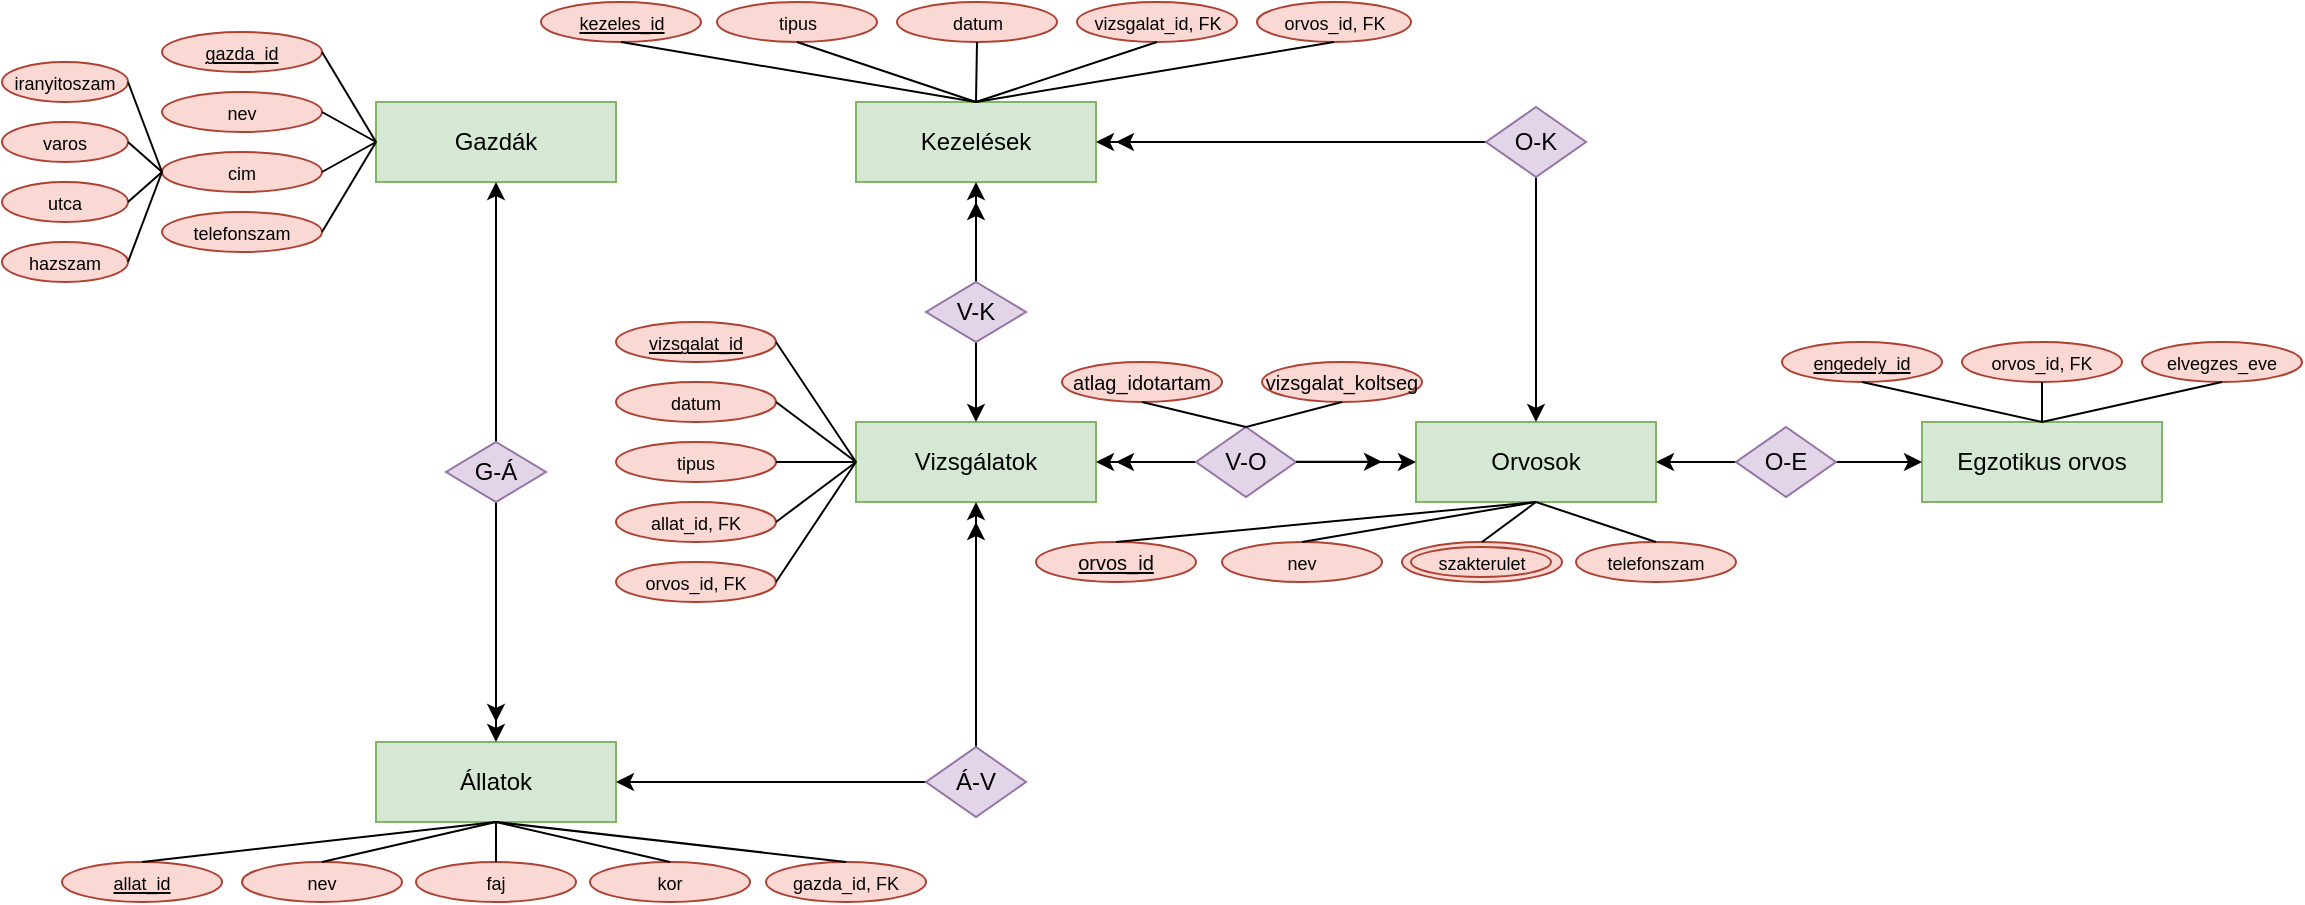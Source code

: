 <mxfile version="24.7.17">
  <diagram name="1 oldal" id="JoKBwbU9BQB35lz1AdGC">
    <mxGraphModel dx="2293" dy="478" grid="1" gridSize="10" guides="1" tooltips="1" connect="1" arrows="1" fold="1" page="1" pageScale="1" pageWidth="827" pageHeight="1169" math="0" shadow="0">
      <root>
        <mxCell id="0" />
        <mxCell id="1" parent="0" />
        <mxCell id="2r5Lhx14XzTDiAr04c_J-1" value="Állatok" style="rounded=0;whiteSpace=wrap;html=1;fillColor=#d5e8d4;strokeColor=#82b366;fontColor=#000000;" vertex="1" parent="1">
          <mxGeometry x="147" y="640" width="120" height="40" as="geometry" />
        </mxCell>
        <mxCell id="2r5Lhx14XzTDiAr04c_J-2" value="Gazdák" style="rounded=0;whiteSpace=wrap;html=1;fillColor=#d5e8d4;strokeColor=#82b366;fontColor=#000000;" vertex="1" parent="1">
          <mxGeometry x="147" y="320" width="120" height="40" as="geometry" />
        </mxCell>
        <mxCell id="2r5Lhx14XzTDiAr04c_J-3" value="Orvosok" style="rounded=0;whiteSpace=wrap;html=1;fillColor=#d5e8d4;strokeColor=#82b366;fontColor=#000000;" vertex="1" parent="1">
          <mxGeometry x="667" y="480" width="120" height="40" as="geometry" />
        </mxCell>
        <mxCell id="2r5Lhx14XzTDiAr04c_J-5" value="Kezelések" style="rounded=0;whiteSpace=wrap;html=1;fillColor=#d5e8d4;strokeColor=#82b366;fontColor=#000000;" vertex="1" parent="1">
          <mxGeometry x="387" y="320" width="120" height="40" as="geometry" />
        </mxCell>
        <mxCell id="2r5Lhx14XzTDiAr04c_J-35" style="edgeStyle=orthogonalEdgeStyle;rounded=0;orthogonalLoop=1;jettySize=auto;html=1;exitX=0.5;exitY=1;exitDx=0;exitDy=0;fontColor=#000000;" edge="1" parent="1" source="2r5Lhx14XzTDiAr04c_J-12" target="2r5Lhx14XzTDiAr04c_J-1">
          <mxGeometry relative="1" as="geometry" />
        </mxCell>
        <mxCell id="2r5Lhx14XzTDiAr04c_J-36" style="edgeStyle=orthogonalEdgeStyle;rounded=0;orthogonalLoop=1;jettySize=auto;html=1;exitX=0.5;exitY=0;exitDx=0;exitDy=0;entryX=0.5;entryY=1;entryDx=0;entryDy=0;fontColor=#000000;" edge="1" parent="1" source="2r5Lhx14XzTDiAr04c_J-12" target="2r5Lhx14XzTDiAr04c_J-2">
          <mxGeometry relative="1" as="geometry" />
        </mxCell>
        <mxCell id="2r5Lhx14XzTDiAr04c_J-43" style="edgeStyle=orthogonalEdgeStyle;rounded=0;orthogonalLoop=1;jettySize=auto;html=1;exitX=0.5;exitY=1;exitDx=0;exitDy=0;fontColor=#000000;" edge="1" parent="1" source="2r5Lhx14XzTDiAr04c_J-12">
          <mxGeometry relative="1" as="geometry">
            <mxPoint x="207" y="630" as="targetPoint" />
          </mxGeometry>
        </mxCell>
        <mxCell id="2r5Lhx14XzTDiAr04c_J-12" value="G-Á" style="rhombus;whiteSpace=wrap;html=1;fillColor=#e1d5e7;strokeColor=#9673a6;fontColor=#000000;" vertex="1" parent="1">
          <mxGeometry x="182" y="490" width="50" height="30" as="geometry" />
        </mxCell>
        <mxCell id="2r5Lhx14XzTDiAr04c_J-17" value="Vizsgálatok" style="rounded=0;whiteSpace=wrap;html=1;fillColor=#d5e8d4;strokeColor=#82b366;fontColor=#000000;" vertex="1" parent="1">
          <mxGeometry x="387" y="480" width="120" height="40" as="geometry" />
        </mxCell>
        <mxCell id="2r5Lhx14XzTDiAr04c_J-39" style="edgeStyle=orthogonalEdgeStyle;rounded=0;orthogonalLoop=1;jettySize=auto;html=1;exitX=0;exitY=0.5;exitDx=0;exitDy=0;entryX=1;entryY=0.5;entryDx=0;entryDy=0;fontColor=#000000;" edge="1" parent="1" source="2r5Lhx14XzTDiAr04c_J-18" target="2r5Lhx14XzTDiAr04c_J-1">
          <mxGeometry relative="1" as="geometry" />
        </mxCell>
        <mxCell id="2r5Lhx14XzTDiAr04c_J-40" style="edgeStyle=orthogonalEdgeStyle;rounded=0;orthogonalLoop=1;jettySize=auto;html=1;exitX=0.5;exitY=0;exitDx=0;exitDy=0;entryX=0.5;entryY=1;entryDx=0;entryDy=0;fontColor=#000000;" edge="1" parent="1" source="2r5Lhx14XzTDiAr04c_J-18" target="2r5Lhx14XzTDiAr04c_J-17">
          <mxGeometry relative="1" as="geometry" />
        </mxCell>
        <mxCell id="2r5Lhx14XzTDiAr04c_J-44" style="edgeStyle=orthogonalEdgeStyle;rounded=0;orthogonalLoop=1;jettySize=auto;html=1;exitX=0.5;exitY=0;exitDx=0;exitDy=0;fontColor=#000000;" edge="1" parent="1" source="2r5Lhx14XzTDiAr04c_J-18">
          <mxGeometry relative="1" as="geometry">
            <mxPoint x="447" y="530" as="targetPoint" />
          </mxGeometry>
        </mxCell>
        <mxCell id="2r5Lhx14XzTDiAr04c_J-18" value="Á-V" style="rhombus;whiteSpace=wrap;html=1;fillColor=#e1d5e7;strokeColor=#9673a6;fontColor=#000000;" vertex="1" parent="1">
          <mxGeometry x="422" y="642.5" width="50" height="35" as="geometry" />
        </mxCell>
        <mxCell id="2r5Lhx14XzTDiAr04c_J-37" style="edgeStyle=orthogonalEdgeStyle;rounded=0;orthogonalLoop=1;jettySize=auto;html=1;exitX=0.5;exitY=0;exitDx=0;exitDy=0;entryX=0.5;entryY=1;entryDx=0;entryDy=0;fontColor=#000000;" edge="1" parent="1" source="2r5Lhx14XzTDiAr04c_J-23" target="2r5Lhx14XzTDiAr04c_J-5">
          <mxGeometry relative="1" as="geometry" />
        </mxCell>
        <mxCell id="2r5Lhx14XzTDiAr04c_J-38" style="edgeStyle=orthogonalEdgeStyle;rounded=0;orthogonalLoop=1;jettySize=auto;html=1;exitX=0.5;exitY=1;exitDx=0;exitDy=0;entryX=0.5;entryY=0;entryDx=0;entryDy=0;fontColor=#000000;" edge="1" parent="1" source="2r5Lhx14XzTDiAr04c_J-23" target="2r5Lhx14XzTDiAr04c_J-17">
          <mxGeometry relative="1" as="geometry" />
        </mxCell>
        <mxCell id="2r5Lhx14XzTDiAr04c_J-45" style="edgeStyle=orthogonalEdgeStyle;rounded=0;orthogonalLoop=1;jettySize=auto;html=1;exitX=0.5;exitY=0;exitDx=0;exitDy=0;fontColor=#000000;" edge="1" parent="1" source="2r5Lhx14XzTDiAr04c_J-23">
          <mxGeometry relative="1" as="geometry">
            <mxPoint x="447" y="370" as="targetPoint" />
          </mxGeometry>
        </mxCell>
        <mxCell id="2r5Lhx14XzTDiAr04c_J-23" value="V-K" style="rhombus;whiteSpace=wrap;html=1;fillColor=#e1d5e7;strokeColor=#9673a6;fontColor=#000000;" vertex="1" parent="1">
          <mxGeometry x="422" y="410" width="50" height="30" as="geometry" />
        </mxCell>
        <mxCell id="2r5Lhx14XzTDiAr04c_J-41" style="edgeStyle=orthogonalEdgeStyle;rounded=0;orthogonalLoop=1;jettySize=auto;html=1;exitX=0;exitY=0.5;exitDx=0;exitDy=0;entryX=1;entryY=0.5;entryDx=0;entryDy=0;fontColor=#000000;" edge="1" parent="1" source="2r5Lhx14XzTDiAr04c_J-27" target="2r5Lhx14XzTDiAr04c_J-5">
          <mxGeometry relative="1" as="geometry" />
        </mxCell>
        <mxCell id="2r5Lhx14XzTDiAr04c_J-42" style="edgeStyle=orthogonalEdgeStyle;rounded=0;orthogonalLoop=1;jettySize=auto;html=1;exitX=0.5;exitY=1;exitDx=0;exitDy=0;entryX=0.5;entryY=0;entryDx=0;entryDy=0;fontColor=#000000;" edge="1" parent="1" source="2r5Lhx14XzTDiAr04c_J-27" target="2r5Lhx14XzTDiAr04c_J-3">
          <mxGeometry relative="1" as="geometry" />
        </mxCell>
        <mxCell id="2r5Lhx14XzTDiAr04c_J-51" style="edgeStyle=orthogonalEdgeStyle;rounded=0;orthogonalLoop=1;jettySize=auto;html=1;exitX=0;exitY=0.5;exitDx=0;exitDy=0;fontColor=#000000;" edge="1" parent="1" source="2r5Lhx14XzTDiAr04c_J-27">
          <mxGeometry relative="1" as="geometry">
            <mxPoint x="517" y="340" as="targetPoint" />
          </mxGeometry>
        </mxCell>
        <mxCell id="2r5Lhx14XzTDiAr04c_J-27" value="O-K" style="rhombus;whiteSpace=wrap;html=1;fillColor=#e1d5e7;strokeColor=#9673a6;fontColor=#000000;" vertex="1" parent="1">
          <mxGeometry x="702" y="322.5" width="50" height="35" as="geometry" />
        </mxCell>
        <mxCell id="2r5Lhx14XzTDiAr04c_J-48" style="edgeStyle=orthogonalEdgeStyle;rounded=0;orthogonalLoop=1;jettySize=auto;html=1;exitX=1;exitY=0.5;exitDx=0;exitDy=0;entryX=0;entryY=0.5;entryDx=0;entryDy=0;fontColor=#000000;" edge="1" parent="1" source="2r5Lhx14XzTDiAr04c_J-47" target="2r5Lhx14XzTDiAr04c_J-3">
          <mxGeometry relative="1" as="geometry" />
        </mxCell>
        <mxCell id="2r5Lhx14XzTDiAr04c_J-49" style="edgeStyle=orthogonalEdgeStyle;rounded=0;orthogonalLoop=1;jettySize=auto;html=1;exitX=0;exitY=0.5;exitDx=0;exitDy=0;entryX=1;entryY=0.5;entryDx=0;entryDy=0;fontColor=#000000;" edge="1" parent="1" source="2r5Lhx14XzTDiAr04c_J-47" target="2r5Lhx14XzTDiAr04c_J-17">
          <mxGeometry relative="1" as="geometry" />
        </mxCell>
        <mxCell id="2r5Lhx14XzTDiAr04c_J-50" style="edgeStyle=orthogonalEdgeStyle;rounded=0;orthogonalLoop=1;jettySize=auto;html=1;exitX=0;exitY=0.5;exitDx=0;exitDy=0;fontColor=#000000;" edge="1" parent="1" source="2r5Lhx14XzTDiAr04c_J-47">
          <mxGeometry relative="1" as="geometry">
            <mxPoint x="517" y="500" as="targetPoint" />
          </mxGeometry>
        </mxCell>
        <mxCell id="2r5Lhx14XzTDiAr04c_J-47" value="V-O" style="rhombus;whiteSpace=wrap;html=1;fillColor=#e1d5e7;strokeColor=#9673a6;fontColor=#000000;" vertex="1" parent="1">
          <mxGeometry x="557" y="482.5" width="50" height="35" as="geometry" />
        </mxCell>
        <mxCell id="2r5Lhx14XzTDiAr04c_J-56" value="&lt;font style=&quot;font-size: 9px;&quot;&gt;&lt;u&gt;vizsgalat_id&lt;/u&gt;&lt;/font&gt;" style="ellipse;whiteSpace=wrap;html=1;fillColor=#fad9d5;strokeColor=#ae4132;fontColor=#000000;" vertex="1" parent="1">
          <mxGeometry x="267" y="430" width="80" height="20" as="geometry" />
        </mxCell>
        <mxCell id="2r5Lhx14XzTDiAr04c_J-57" value="&lt;font style=&quot;font-size: 9px;&quot;&gt;datum&lt;/font&gt;" style="ellipse;whiteSpace=wrap;html=1;fillColor=#fad9d5;strokeColor=#ae4132;fontColor=#000000;" vertex="1" parent="1">
          <mxGeometry x="267" y="460" width="80" height="20" as="geometry" />
        </mxCell>
        <mxCell id="2r5Lhx14XzTDiAr04c_J-58" value="&lt;font style=&quot;font-size: 9px;&quot;&gt;tipus&lt;/font&gt;" style="ellipse;whiteSpace=wrap;html=1;fillColor=#fad9d5;strokeColor=#ae4132;fontColor=#000000;" vertex="1" parent="1">
          <mxGeometry x="267" y="490" width="80" height="20" as="geometry" />
        </mxCell>
        <mxCell id="2r5Lhx14XzTDiAr04c_J-59" value="&lt;font style=&quot;font-size: 9px;&quot;&gt;allat_id, FK&lt;/font&gt;" style="ellipse;whiteSpace=wrap;html=1;fillColor=#fad9d5;strokeColor=#ae4132;fontColor=#000000;" vertex="1" parent="1">
          <mxGeometry x="267" y="520" width="80" height="20" as="geometry" />
        </mxCell>
        <mxCell id="2r5Lhx14XzTDiAr04c_J-60" value="&lt;font style=&quot;font-size: 9px;&quot;&gt;orvos_id, FK&lt;/font&gt;" style="ellipse;whiteSpace=wrap;html=1;fillColor=#fad9d5;strokeColor=#ae4132;fontColor=#000000;" vertex="1" parent="1">
          <mxGeometry x="267" y="550" width="80" height="20" as="geometry" />
        </mxCell>
        <mxCell id="2r5Lhx14XzTDiAr04c_J-69" value="&lt;font style=&quot;font-size: 9px;&quot;&gt;faj&lt;/font&gt;" style="ellipse;whiteSpace=wrap;html=1;fillColor=#fad9d5;strokeColor=#ae4132;fontColor=#000000;" vertex="1" parent="1">
          <mxGeometry x="167" y="700" width="80" height="20" as="geometry" />
        </mxCell>
        <mxCell id="2r5Lhx14XzTDiAr04c_J-71" value="&lt;font style=&quot;font-size: 9px;&quot;&gt;nev&lt;/font&gt;" style="ellipse;whiteSpace=wrap;html=1;fillColor=#fad9d5;strokeColor=#ae4132;fontColor=#000000;" vertex="1" parent="1">
          <mxGeometry x="80" y="700" width="80" height="20" as="geometry" />
        </mxCell>
        <mxCell id="2r5Lhx14XzTDiAr04c_J-72" value="&lt;font style=&quot;font-size: 9px;&quot;&gt;kor&lt;/font&gt;" style="ellipse;whiteSpace=wrap;html=1;fillColor=#fad9d5;strokeColor=#ae4132;fontColor=#000000;" vertex="1" parent="1">
          <mxGeometry x="254" y="700" width="80" height="20" as="geometry" />
        </mxCell>
        <mxCell id="2r5Lhx14XzTDiAr04c_J-73" value="&lt;font style=&quot;font-size: 9px;&quot;&gt;gazda_id, FK&lt;/font&gt;" style="ellipse;whiteSpace=wrap;html=1;fillColor=#fad9d5;strokeColor=#ae4132;labelBackgroundColor=none;labelBorderColor=none;fontColor=#000000;" vertex="1" parent="1">
          <mxGeometry x="342" y="700" width="80" height="20" as="geometry" />
        </mxCell>
        <mxCell id="2r5Lhx14XzTDiAr04c_J-74" value="&lt;font style=&quot;font-size: 9px;&quot;&gt;&lt;span&gt;allat_id&lt;/span&gt;&lt;/font&gt;" style="ellipse;whiteSpace=wrap;html=1;fillColor=#fad9d5;strokeColor=#ae4132;fontStyle=4;fontColor=#000000;" vertex="1" parent="1">
          <mxGeometry x="-10" y="700" width="80" height="20" as="geometry" />
        </mxCell>
        <mxCell id="2r5Lhx14XzTDiAr04c_J-80" value="&lt;font style=&quot;font-size: 9px;&quot;&gt;nev&lt;/font&gt;" style="ellipse;whiteSpace=wrap;html=1;fillColor=#fad9d5;strokeColor=#ae4132;fontColor=#000000;" vertex="1" parent="1">
          <mxGeometry x="40" y="315" width="80" height="20" as="geometry" />
        </mxCell>
        <mxCell id="2r5Lhx14XzTDiAr04c_J-81" value="&lt;font style=&quot;font-size: 9px;&quot;&gt;cim&lt;/font&gt;" style="ellipse;whiteSpace=wrap;html=1;fillColor=#fad9d5;strokeColor=#ae4132;fontColor=#000000;" vertex="1" parent="1">
          <mxGeometry x="40" y="345" width="80" height="20" as="geometry" />
        </mxCell>
        <mxCell id="2r5Lhx14XzTDiAr04c_J-82" value="&lt;font style=&quot;font-size: 9px;&quot;&gt;&lt;u&gt;gazda_id&lt;/u&gt;&lt;/font&gt;" style="ellipse;whiteSpace=wrap;html=1;fillColor=#fad9d5;strokeColor=#ae4132;fontColor=#000000;" vertex="1" parent="1">
          <mxGeometry x="40" y="285" width="80" height="20" as="geometry" />
        </mxCell>
        <mxCell id="2r5Lhx14XzTDiAr04c_J-83" value="&lt;font style=&quot;font-size: 9px;&quot;&gt;telefonszam&lt;/font&gt;" style="ellipse;whiteSpace=wrap;html=1;fillColor=#fad9d5;strokeColor=#ae4132;fontColor=#000000;" vertex="1" parent="1">
          <mxGeometry x="40" y="375" width="80" height="20" as="geometry" />
        </mxCell>
        <mxCell id="2r5Lhx14XzTDiAr04c_J-88" value="&lt;font style=&quot;font-size: 9px;&quot;&gt;&lt;u&gt;kezeles_id&lt;/u&gt;&lt;/font&gt;" style="ellipse;whiteSpace=wrap;html=1;fillColor=#fad9d5;strokeColor=#ae4132;fontColor=#000000;" vertex="1" parent="1">
          <mxGeometry x="229.5" y="270" width="80" height="20" as="geometry" />
        </mxCell>
        <mxCell id="2r5Lhx14XzTDiAr04c_J-89" value="&lt;font style=&quot;font-size: 9px;&quot;&gt;datum&lt;/font&gt;" style="ellipse;whiteSpace=wrap;html=1;fillColor=#fad9d5;strokeColor=#ae4132;fontColor=#000000;" vertex="1" parent="1">
          <mxGeometry x="407.5" y="270" width="80" height="20" as="geometry" />
        </mxCell>
        <mxCell id="2r5Lhx14XzTDiAr04c_J-90" value="&lt;font style=&quot;font-size: 9px;&quot;&gt;tipus&lt;/font&gt;" style="ellipse;whiteSpace=wrap;html=1;fillColor=#fad9d5;strokeColor=#ae4132;fontColor=#000000;" vertex="1" parent="1">
          <mxGeometry x="317.5" y="270" width="80" height="20" as="geometry" />
        </mxCell>
        <mxCell id="2r5Lhx14XzTDiAr04c_J-92" value="&lt;font style=&quot;font-size: 9px;&quot;&gt;orvos_id, FK&lt;/font&gt;" style="ellipse;whiteSpace=wrap;html=1;fillColor=#fad9d5;strokeColor=#ae4132;fontColor=#000000;" vertex="1" parent="1">
          <mxGeometry x="587.5" y="270" width="77" height="20" as="geometry" />
        </mxCell>
        <mxCell id="2r5Lhx14XzTDiAr04c_J-93" value="&lt;font style=&quot;font-size: 10px;&quot;&gt;&lt;u style=&quot;font-size: 10px;&quot;&gt;orvos_id&lt;/u&gt;&lt;/font&gt;" style="ellipse;whiteSpace=wrap;html=1;fillColor=#fad9d5;strokeColor=#ae4132;fontSize=10;fontColor=#000000;" vertex="1" parent="1">
          <mxGeometry x="477" y="540" width="80" height="20" as="geometry" />
        </mxCell>
        <mxCell id="2r5Lhx14XzTDiAr04c_J-94" value="&lt;font style=&quot;font-size: 9px;&quot;&gt;nev&lt;/font&gt;" style="ellipse;whiteSpace=wrap;html=1;fillColor=#fad9d5;strokeColor=#ae4132;fontColor=#000000;" vertex="1" parent="1">
          <mxGeometry x="570" y="540" width="80" height="20" as="geometry" />
        </mxCell>
        <mxCell id="2r5Lhx14XzTDiAr04c_J-95" value="&lt;font style=&quot;font-size: 9px;&quot;&gt;telefonszam&lt;/font&gt;" style="ellipse;whiteSpace=wrap;html=1;fillColor=#fad9d5;strokeColor=#ae4132;fontColor=#000000;" vertex="1" parent="1">
          <mxGeometry x="747" y="540" width="80" height="20" as="geometry" />
        </mxCell>
        <mxCell id="2r5Lhx14XzTDiAr04c_J-96" value="" style="ellipse;whiteSpace=wrap;html=1;fillColor=#fad9d5;strokeColor=#ae4132;fontColor=#000000;" vertex="1" parent="1">
          <mxGeometry x="660" y="540" width="80" height="20" as="geometry" />
        </mxCell>
        <mxCell id="2r5Lhx14XzTDiAr04c_J-171" value="&lt;font style=&quot;font-size: 9px;&quot;&gt;vizsgalat_id, FK&lt;/font&gt;" style="ellipse;whiteSpace=wrap;html=1;fillColor=#fad9d5;strokeColor=#ae4132;fontColor=#000000;" vertex="1" parent="1">
          <mxGeometry x="497.5" y="270" width="80" height="20" as="geometry" />
        </mxCell>
        <mxCell id="2r5Lhx14XzTDiAr04c_J-175" style="edgeStyle=orthogonalEdgeStyle;rounded=0;orthogonalLoop=1;jettySize=auto;html=1;exitX=0;exitY=0.5;exitDx=0;exitDy=0;fontColor=#000000;" edge="1" parent="1">
          <mxGeometry relative="1" as="geometry">
            <mxPoint x="650" y="499.88" as="targetPoint" />
            <mxPoint x="607" y="499.88" as="sourcePoint" />
          </mxGeometry>
        </mxCell>
        <mxCell id="2r5Lhx14XzTDiAr04c_J-178" value="&lt;font style=&quot;font-size: 9px;&quot;&gt;varos&lt;/font&gt;" style="ellipse;whiteSpace=wrap;html=1;fillColor=#fad9d5;strokeColor=#ae4132;fontColor=#000000;" vertex="1" parent="1">
          <mxGeometry x="-40" y="330" width="63" height="20" as="geometry" />
        </mxCell>
        <mxCell id="2r5Lhx14XzTDiAr04c_J-180" value="&lt;font style=&quot;font-size: 9px;&quot;&gt;iranyitoszam&lt;/font&gt;" style="ellipse;whiteSpace=wrap;html=1;fillColor=#fad9d5;strokeColor=#ae4132;fontColor=#000000;" vertex="1" parent="1">
          <mxGeometry x="-40" y="300" width="63" height="20" as="geometry" />
        </mxCell>
        <mxCell id="2r5Lhx14XzTDiAr04c_J-181" value="&lt;font style=&quot;font-size: 9px;&quot;&gt;utca&lt;/font&gt;" style="ellipse;whiteSpace=wrap;html=1;fillColor=#fad9d5;strokeColor=#ae4132;fontColor=#000000;" vertex="1" parent="1">
          <mxGeometry x="-40" y="360" width="63" height="20" as="geometry" />
        </mxCell>
        <mxCell id="2r5Lhx14XzTDiAr04c_J-182" value="&lt;font style=&quot;font-size: 9px;&quot;&gt;hazszam&lt;/font&gt;" style="ellipse;whiteSpace=wrap;html=1;fillColor=#fad9d5;strokeColor=#ae4132;fontColor=#000000;" vertex="1" parent="1">
          <mxGeometry x="-40" y="390" width="63" height="20" as="geometry" />
        </mxCell>
        <mxCell id="2r5Lhx14XzTDiAr04c_J-183" value="" style="endArrow=none;html=1;rounded=0;exitX=1;exitY=0.5;exitDx=0;exitDy=0;entryX=0;entryY=0.5;entryDx=0;entryDy=0;fontColor=#000000;" edge="1" parent="1" source="2r5Lhx14XzTDiAr04c_J-82" target="2r5Lhx14XzTDiAr04c_J-2">
          <mxGeometry width="50" height="50" relative="1" as="geometry">
            <mxPoint x="150" y="290" as="sourcePoint" />
            <mxPoint x="150" y="340" as="targetPoint" />
          </mxGeometry>
        </mxCell>
        <mxCell id="2r5Lhx14XzTDiAr04c_J-184" value="" style="endArrow=none;html=1;rounded=0;exitX=1;exitY=0.5;exitDx=0;exitDy=0;entryX=0;entryY=0.5;entryDx=0;entryDy=0;fontColor=#000000;" edge="1" parent="1" source="2r5Lhx14XzTDiAr04c_J-80" target="2r5Lhx14XzTDiAr04c_J-2">
          <mxGeometry width="50" height="50" relative="1" as="geometry">
            <mxPoint x="107" y="300" as="sourcePoint" />
            <mxPoint x="157" y="340" as="targetPoint" />
          </mxGeometry>
        </mxCell>
        <mxCell id="2r5Lhx14XzTDiAr04c_J-186" value="" style="endArrow=none;html=1;rounded=0;exitX=1;exitY=0.5;exitDx=0;exitDy=0;entryX=0;entryY=0.5;entryDx=0;entryDy=0;fontColor=#000000;" edge="1" parent="1" source="2r5Lhx14XzTDiAr04c_J-81" target="2r5Lhx14XzTDiAr04c_J-2">
          <mxGeometry width="50" height="50" relative="1" as="geometry">
            <mxPoint x="107" y="330" as="sourcePoint" />
            <mxPoint x="157" y="350" as="targetPoint" />
          </mxGeometry>
        </mxCell>
        <mxCell id="2r5Lhx14XzTDiAr04c_J-187" value="" style="endArrow=none;html=1;rounded=0;exitX=1;exitY=0.5;exitDx=0;exitDy=0;entryX=0;entryY=0.5;entryDx=0;entryDy=0;fontColor=#000000;" edge="1" parent="1" source="2r5Lhx14XzTDiAr04c_J-83" target="2r5Lhx14XzTDiAr04c_J-2">
          <mxGeometry width="50" height="50" relative="1" as="geometry">
            <mxPoint x="117" y="340" as="sourcePoint" />
            <mxPoint x="167" y="360" as="targetPoint" />
          </mxGeometry>
        </mxCell>
        <mxCell id="2r5Lhx14XzTDiAr04c_J-188" value="" style="endArrow=none;html=1;rounded=0;exitX=1;exitY=0.5;exitDx=0;exitDy=0;entryX=0;entryY=0.5;entryDx=0;entryDy=0;fontColor=#000000;" edge="1" parent="1" source="2r5Lhx14XzTDiAr04c_J-180" target="2r5Lhx14XzTDiAr04c_J-81">
          <mxGeometry width="50" height="50" relative="1" as="geometry">
            <mxPoint x="-33" y="260" as="sourcePoint" />
            <mxPoint x="17" y="280" as="targetPoint" />
          </mxGeometry>
        </mxCell>
        <mxCell id="2r5Lhx14XzTDiAr04c_J-189" value="" style="endArrow=none;html=1;rounded=0;exitX=1;exitY=0.5;exitDx=0;exitDy=0;entryX=0;entryY=0.5;entryDx=0;entryDy=0;fontColor=#000000;" edge="1" parent="1" source="2r5Lhx14XzTDiAr04c_J-178" target="2r5Lhx14XzTDiAr04c_J-81">
          <mxGeometry width="50" height="50" relative="1" as="geometry">
            <mxPoint x="-23" y="270" as="sourcePoint" />
            <mxPoint x="27" y="290" as="targetPoint" />
          </mxGeometry>
        </mxCell>
        <mxCell id="2r5Lhx14XzTDiAr04c_J-190" value="" style="endArrow=none;html=1;rounded=0;exitX=1;exitY=0.5;exitDx=0;exitDy=0;entryX=0;entryY=0.5;entryDx=0;entryDy=0;fontColor=#000000;" edge="1" parent="1" source="2r5Lhx14XzTDiAr04c_J-181" target="2r5Lhx14XzTDiAr04c_J-81">
          <mxGeometry width="50" height="50" relative="1" as="geometry">
            <mxPoint x="-13" y="280" as="sourcePoint" />
            <mxPoint x="37" y="300" as="targetPoint" />
          </mxGeometry>
        </mxCell>
        <mxCell id="2r5Lhx14XzTDiAr04c_J-191" value="" style="endArrow=none;html=1;rounded=0;exitX=1;exitY=0.5;exitDx=0;exitDy=0;entryX=0;entryY=0.5;entryDx=0;entryDy=0;fontColor=#000000;" edge="1" parent="1" source="2r5Lhx14XzTDiAr04c_J-182" target="2r5Lhx14XzTDiAr04c_J-81">
          <mxGeometry width="50" height="50" relative="1" as="geometry">
            <mxPoint x="-3" y="290" as="sourcePoint" />
            <mxPoint x="47" y="310" as="targetPoint" />
          </mxGeometry>
        </mxCell>
        <mxCell id="2r5Lhx14XzTDiAr04c_J-192" value="" style="endArrow=none;html=1;rounded=0;exitX=1;exitY=0.5;exitDx=0;exitDy=0;entryX=0;entryY=0.5;entryDx=0;entryDy=0;fontColor=#000000;" edge="1" parent="1" source="2r5Lhx14XzTDiAr04c_J-56" target="2r5Lhx14XzTDiAr04c_J-17">
          <mxGeometry width="50" height="50" relative="1" as="geometry">
            <mxPoint x="350" y="455" as="sourcePoint" />
            <mxPoint x="377" y="500" as="targetPoint" />
          </mxGeometry>
        </mxCell>
        <mxCell id="2r5Lhx14XzTDiAr04c_J-193" value="" style="endArrow=none;html=1;rounded=0;exitX=1;exitY=0.5;exitDx=0;exitDy=0;entryX=0;entryY=0.5;entryDx=0;entryDy=0;fontColor=#000000;" edge="1" parent="1" source="2r5Lhx14XzTDiAr04c_J-57" target="2r5Lhx14XzTDiAr04c_J-17">
          <mxGeometry width="50" height="50" relative="1" as="geometry">
            <mxPoint x="350" y="485" as="sourcePoint" />
            <mxPoint x="377" y="500" as="targetPoint" />
          </mxGeometry>
        </mxCell>
        <mxCell id="2r5Lhx14XzTDiAr04c_J-194" value="" style="endArrow=none;html=1;rounded=0;exitX=1;exitY=0.5;exitDx=0;exitDy=0;entryX=0;entryY=0.5;entryDx=0;entryDy=0;fontColor=#000000;" edge="1" parent="1" source="2r5Lhx14XzTDiAr04c_J-58" target="2r5Lhx14XzTDiAr04c_J-17">
          <mxGeometry width="50" height="50" relative="1" as="geometry">
            <mxPoint x="350" y="515" as="sourcePoint" />
            <mxPoint x="377" y="500" as="targetPoint" />
          </mxGeometry>
        </mxCell>
        <mxCell id="2r5Lhx14XzTDiAr04c_J-195" value="" style="endArrow=none;html=1;rounded=0;exitX=1;exitY=0.5;exitDx=0;exitDy=0;entryX=0;entryY=0.5;entryDx=0;entryDy=0;fontColor=#000000;" edge="1" parent="1" source="2r5Lhx14XzTDiAr04c_J-59" target="2r5Lhx14XzTDiAr04c_J-17">
          <mxGeometry width="50" height="50" relative="1" as="geometry">
            <mxPoint x="350" y="545" as="sourcePoint" />
            <mxPoint x="377" y="500" as="targetPoint" />
          </mxGeometry>
        </mxCell>
        <mxCell id="2r5Lhx14XzTDiAr04c_J-196" value="" style="endArrow=none;html=1;rounded=0;exitX=1;exitY=0.5;exitDx=0;exitDy=0;entryX=0;entryY=0.5;entryDx=0;entryDy=0;fontColor=#000000;" edge="1" parent="1" source="2r5Lhx14XzTDiAr04c_J-60" target="2r5Lhx14XzTDiAr04c_J-17">
          <mxGeometry width="50" height="50" relative="1" as="geometry">
            <mxPoint x="357" y="540" as="sourcePoint" />
            <mxPoint x="387" y="510" as="targetPoint" />
          </mxGeometry>
        </mxCell>
        <mxCell id="2r5Lhx14XzTDiAr04c_J-197" value="" style="endArrow=none;html=1;rounded=0;exitX=0.5;exitY=0;exitDx=0;exitDy=0;entryX=0.5;entryY=1;entryDx=0;entryDy=0;fontColor=#000000;" edge="1" parent="1" source="2r5Lhx14XzTDiAr04c_J-74" target="2r5Lhx14XzTDiAr04c_J-1">
          <mxGeometry width="50" height="50" relative="1" as="geometry">
            <mxPoint x="150" y="710" as="sourcePoint" />
            <mxPoint x="200" y="660" as="targetPoint" />
          </mxGeometry>
        </mxCell>
        <mxCell id="2r5Lhx14XzTDiAr04c_J-198" value="" style="endArrow=none;html=1;rounded=0;exitX=0.5;exitY=0;exitDx=0;exitDy=0;entryX=0.5;entryY=1;entryDx=0;entryDy=0;fontColor=#000000;" edge="1" parent="1" source="2r5Lhx14XzTDiAr04c_J-71" target="2r5Lhx14XzTDiAr04c_J-1">
          <mxGeometry width="50" height="50" relative="1" as="geometry">
            <mxPoint x="107" y="610" as="sourcePoint" />
            <mxPoint x="157" y="670" as="targetPoint" />
          </mxGeometry>
        </mxCell>
        <mxCell id="2r5Lhx14XzTDiAr04c_J-199" value="" style="endArrow=none;html=1;rounded=0;entryX=0.5;entryY=1;entryDx=0;entryDy=0;exitX=0.5;exitY=0;exitDx=0;exitDy=0;fontColor=#000000;" edge="1" parent="1" source="2r5Lhx14XzTDiAr04c_J-69" target="2r5Lhx14XzTDiAr04c_J-1">
          <mxGeometry width="50" height="50" relative="1" as="geometry">
            <mxPoint x="130" y="690" as="sourcePoint" />
            <mxPoint x="167" y="680" as="targetPoint" />
          </mxGeometry>
        </mxCell>
        <mxCell id="2r5Lhx14XzTDiAr04c_J-200" value="" style="endArrow=none;html=1;rounded=0;exitX=0.5;exitY=0;exitDx=0;exitDy=0;entryX=0.5;entryY=1;entryDx=0;entryDy=0;fontColor=#000000;" edge="1" parent="1" source="2r5Lhx14XzTDiAr04c_J-72" target="2r5Lhx14XzTDiAr04c_J-1">
          <mxGeometry width="50" height="50" relative="1" as="geometry">
            <mxPoint x="127" y="630" as="sourcePoint" />
            <mxPoint x="177" y="690" as="targetPoint" />
          </mxGeometry>
        </mxCell>
        <mxCell id="2r5Lhx14XzTDiAr04c_J-201" value="" style="endArrow=none;html=1;rounded=0;exitX=0.5;exitY=0;exitDx=0;exitDy=0;entryX=0.5;entryY=1;entryDx=0;entryDy=0;fontColor=#000000;" edge="1" parent="1" source="2r5Lhx14XzTDiAr04c_J-73" target="2r5Lhx14XzTDiAr04c_J-1">
          <mxGeometry width="50" height="50" relative="1" as="geometry">
            <mxPoint x="137" y="640" as="sourcePoint" />
            <mxPoint x="187" y="700" as="targetPoint" />
          </mxGeometry>
        </mxCell>
        <mxCell id="2r5Lhx14XzTDiAr04c_J-202" value="" style="endArrow=none;html=1;rounded=0;exitX=0.5;exitY=0;exitDx=0;exitDy=0;entryX=0.5;entryY=1;entryDx=0;entryDy=0;fontColor=#000000;" edge="1" parent="1" source="2r5Lhx14XzTDiAr04c_J-93" target="2r5Lhx14XzTDiAr04c_J-3">
          <mxGeometry width="50" height="50" relative="1" as="geometry">
            <mxPoint x="640" y="560" as="sourcePoint" />
            <mxPoint x="690" y="510" as="targetPoint" />
          </mxGeometry>
        </mxCell>
        <mxCell id="2r5Lhx14XzTDiAr04c_J-203" value="" style="endArrow=none;html=1;rounded=0;exitX=0.5;exitY=0;exitDx=0;exitDy=0;entryX=0.5;entryY=1;entryDx=0;entryDy=0;fontColor=#000000;" edge="1" parent="1" source="2r5Lhx14XzTDiAr04c_J-94" target="2r5Lhx14XzTDiAr04c_J-3">
          <mxGeometry width="50" height="50" relative="1" as="geometry">
            <mxPoint x="557" y="620" as="sourcePoint" />
            <mxPoint x="767" y="600" as="targetPoint" />
          </mxGeometry>
        </mxCell>
        <mxCell id="2r5Lhx14XzTDiAr04c_J-204" value="" style="endArrow=none;html=1;rounded=0;exitX=0.5;exitY=0;exitDx=0;exitDy=0;entryX=0.5;entryY=1;entryDx=0;entryDy=0;fontColor=#000000;" edge="1" parent="1" source="2r5Lhx14XzTDiAr04c_J-96" target="2r5Lhx14XzTDiAr04c_J-3">
          <mxGeometry width="50" height="50" relative="1" as="geometry">
            <mxPoint x="567" y="630" as="sourcePoint" />
            <mxPoint x="777" y="610" as="targetPoint" />
          </mxGeometry>
        </mxCell>
        <mxCell id="2r5Lhx14XzTDiAr04c_J-205" value="" style="endArrow=none;html=1;rounded=0;exitX=0.5;exitY=0;exitDx=0;exitDy=0;entryX=0.5;entryY=1;entryDx=0;entryDy=0;fontColor=#000000;" edge="1" parent="1" source="2r5Lhx14XzTDiAr04c_J-95" target="2r5Lhx14XzTDiAr04c_J-3">
          <mxGeometry width="50" height="50" relative="1" as="geometry">
            <mxPoint x="577" y="640" as="sourcePoint" />
            <mxPoint x="787" y="620" as="targetPoint" />
          </mxGeometry>
        </mxCell>
        <mxCell id="2r5Lhx14XzTDiAr04c_J-212" value="" style="endArrow=none;html=1;rounded=0;exitX=0.5;exitY=1;exitDx=0;exitDy=0;entryX=0.5;entryY=0;entryDx=0;entryDy=0;fontColor=#000000;" edge="1" parent="1" source="2r5Lhx14XzTDiAr04c_J-92" target="2r5Lhx14XzTDiAr04c_J-5">
          <mxGeometry width="50" height="50" relative="1" as="geometry">
            <mxPoint x="414" y="150" as="sourcePoint" />
            <mxPoint x="454" y="210" as="targetPoint" />
          </mxGeometry>
        </mxCell>
        <mxCell id="2r5Lhx14XzTDiAr04c_J-213" value="" style="endArrow=none;html=1;rounded=0;exitX=0.5;exitY=1;exitDx=0;exitDy=0;entryX=0.5;entryY=0;entryDx=0;entryDy=0;fontColor=#000000;" edge="1" parent="1" source="2r5Lhx14XzTDiAr04c_J-171" target="2r5Lhx14XzTDiAr04c_J-5">
          <mxGeometry width="50" height="50" relative="1" as="geometry">
            <mxPoint x="414" y="180" as="sourcePoint" />
            <mxPoint x="454" y="210" as="targetPoint" />
          </mxGeometry>
        </mxCell>
        <mxCell id="2r5Lhx14XzTDiAr04c_J-214" value="" style="endArrow=none;html=1;rounded=0;exitX=0.5;exitY=1;exitDx=0;exitDy=0;entryX=0.5;entryY=0;entryDx=0;entryDy=0;fontColor=#000000;" edge="1" parent="1" source="2r5Lhx14XzTDiAr04c_J-89" target="2r5Lhx14XzTDiAr04c_J-5">
          <mxGeometry width="50" height="50" relative="1" as="geometry">
            <mxPoint x="414" y="210" as="sourcePoint" />
            <mxPoint x="454" y="210" as="targetPoint" />
          </mxGeometry>
        </mxCell>
        <mxCell id="2r5Lhx14XzTDiAr04c_J-215" value="" style="endArrow=none;html=1;rounded=0;exitX=0.5;exitY=1;exitDx=0;exitDy=0;entryX=0.5;entryY=0;entryDx=0;entryDy=0;fontColor=#000000;" edge="1" parent="1" source="2r5Lhx14XzTDiAr04c_J-90" target="2r5Lhx14XzTDiAr04c_J-5">
          <mxGeometry width="50" height="50" relative="1" as="geometry">
            <mxPoint x="414" y="240" as="sourcePoint" />
            <mxPoint x="454" y="210" as="targetPoint" />
          </mxGeometry>
        </mxCell>
        <mxCell id="2r5Lhx14XzTDiAr04c_J-216" value="" style="endArrow=none;html=1;rounded=0;exitX=0.5;exitY=1;exitDx=0;exitDy=0;entryX=0.5;entryY=0;entryDx=0;entryDy=0;fontColor=#000000;" edge="1" parent="1" source="2r5Lhx14XzTDiAr04c_J-88" target="2r5Lhx14XzTDiAr04c_J-5">
          <mxGeometry width="50" height="50" relative="1" as="geometry">
            <mxPoint x="414" y="270" as="sourcePoint" />
            <mxPoint x="454" y="210" as="targetPoint" />
          </mxGeometry>
        </mxCell>
        <mxCell id="2r5Lhx14XzTDiAr04c_J-221" value="Egzotikus orvos" style="rounded=0;whiteSpace=wrap;html=1;fillColor=#d5e8d4;strokeColor=#82b366;fontColor=#000000;" vertex="1" parent="1">
          <mxGeometry x="920" y="480" width="120" height="40" as="geometry" />
        </mxCell>
        <mxCell id="2r5Lhx14XzTDiAr04c_J-223" value="" style="edgeStyle=orthogonalEdgeStyle;rounded=0;orthogonalLoop=1;jettySize=auto;html=1;fontColor=#000000;" edge="1" parent="1" source="2r5Lhx14XzTDiAr04c_J-222" target="2r5Lhx14XzTDiAr04c_J-221">
          <mxGeometry relative="1" as="geometry" />
        </mxCell>
        <mxCell id="2r5Lhx14XzTDiAr04c_J-224" value="" style="edgeStyle=orthogonalEdgeStyle;rounded=0;orthogonalLoop=1;jettySize=auto;html=1;fontColor=#000000;" edge="1" parent="1" source="2r5Lhx14XzTDiAr04c_J-222" target="2r5Lhx14XzTDiAr04c_J-3">
          <mxGeometry relative="1" as="geometry" />
        </mxCell>
        <mxCell id="2r5Lhx14XzTDiAr04c_J-222" value="O-E" style="rhombus;whiteSpace=wrap;html=1;fillColor=#e1d5e7;strokeColor=#9673a6;fontColor=#000000;" vertex="1" parent="1">
          <mxGeometry x="827" y="482.5" width="50" height="35" as="geometry" />
        </mxCell>
        <mxCell id="2r5Lhx14XzTDiAr04c_J-226" value="&lt;font style=&quot;font-size: 9px;&quot;&gt;&lt;u&gt;engedely_id&lt;/u&gt;&lt;/font&gt;" style="ellipse;whiteSpace=wrap;html=1;fillColor=#fad9d5;strokeColor=#ae4132;fontColor=#000000;" vertex="1" parent="1">
          <mxGeometry x="850" y="440" width="80" height="20" as="geometry" />
        </mxCell>
        <mxCell id="2r5Lhx14XzTDiAr04c_J-228" value="" style="endArrow=none;html=1;rounded=0;exitX=0.5;exitY=0;exitDx=0;exitDy=0;entryX=0.5;entryY=1;entryDx=0;entryDy=0;fontColor=#000000;" edge="1" parent="1" source="2r5Lhx14XzTDiAr04c_J-221" target="2r5Lhx14XzTDiAr04c_J-226">
          <mxGeometry width="50" height="50" relative="1" as="geometry">
            <mxPoint x="1020" y="560" as="sourcePoint" />
            <mxPoint x="960" y="540" as="targetPoint" />
          </mxGeometry>
        </mxCell>
        <mxCell id="2r5Lhx14XzTDiAr04c_J-229" value="&lt;font style=&quot;font-size: 9px;&quot;&gt;elvegzes_eve&lt;/font&gt;" style="ellipse;whiteSpace=wrap;html=1;fillColor=#fad9d5;strokeColor=#ae4132;fontColor=#000000;" vertex="1" parent="1">
          <mxGeometry x="1030" y="440" width="80" height="20" as="geometry" />
        </mxCell>
        <mxCell id="2r5Lhx14XzTDiAr04c_J-230" value="" style="endArrow=none;html=1;rounded=0;exitX=0.5;exitY=0;exitDx=0;exitDy=0;entryX=0.5;entryY=1;entryDx=0;entryDy=0;fontColor=#000000;" edge="1" parent="1" target="2r5Lhx14XzTDiAr04c_J-229" source="2r5Lhx14XzTDiAr04c_J-221">
          <mxGeometry width="50" height="50" relative="1" as="geometry">
            <mxPoint x="1020" y="487.5" as="sourcePoint" />
            <mxPoint x="1090" y="512.5" as="targetPoint" />
          </mxGeometry>
        </mxCell>
        <mxCell id="2r5Lhx14XzTDiAr04c_J-231" value="&lt;font style=&quot;font-size: 9px;&quot;&gt;&lt;span&gt;orvos_id, FK&lt;/span&gt;&lt;/font&gt;" style="ellipse;whiteSpace=wrap;html=1;fillColor=#fad9d5;strokeColor=#ae4132;fontStyle=0;fontColor=#000000;" vertex="1" parent="1">
          <mxGeometry x="940" y="440" width="80" height="20" as="geometry" />
        </mxCell>
        <mxCell id="2r5Lhx14XzTDiAr04c_J-232" value="" style="endArrow=none;html=1;rounded=0;exitX=0.5;exitY=0;exitDx=0;exitDy=0;entryX=0.5;entryY=1;entryDx=0;entryDy=0;fontColor=#000000;" edge="1" parent="1" source="2r5Lhx14XzTDiAr04c_J-221" target="2r5Lhx14XzTDiAr04c_J-231">
          <mxGeometry width="50" height="50" relative="1" as="geometry">
            <mxPoint x="990" y="490" as="sourcePoint" />
            <mxPoint x="940" y="470" as="targetPoint" />
          </mxGeometry>
        </mxCell>
        <mxCell id="2r5Lhx14XzTDiAr04c_J-233" value="&lt;font style=&quot;font-size: 9px;&quot;&gt;szakterulet&lt;/font&gt;" style="ellipse;whiteSpace=wrap;html=1;fillColor=#fad9d5;strokeColor=#ae4132;fontColor=#000000;" vertex="1" parent="1">
          <mxGeometry x="664.5" y="542.5" width="70" height="15" as="geometry" />
        </mxCell>
        <mxCell id="2r5Lhx14XzTDiAr04c_J-234" value="&lt;font style=&quot;font-size: 10px;&quot;&gt;atlag_idotartam&lt;/font&gt;" style="ellipse;whiteSpace=wrap;html=1;fillColor=#fad9d5;strokeColor=#ae4132;fontSize=10;fontColor=#000000;" vertex="1" parent="1">
          <mxGeometry x="490" y="450" width="80" height="20" as="geometry" />
        </mxCell>
        <mxCell id="2r5Lhx14XzTDiAr04c_J-235" value="" style="endArrow=none;html=1;rounded=0;exitX=0.5;exitY=1;exitDx=0;exitDy=0;entryX=0.5;entryY=0;entryDx=0;entryDy=0;fontColor=#000000;" edge="1" parent="1" source="2r5Lhx14XzTDiAr04c_J-234" target="2r5Lhx14XzTDiAr04c_J-47">
          <mxGeometry width="50" height="50" relative="1" as="geometry">
            <mxPoint x="548.5" y="355" as="sourcePoint" />
            <mxPoint x="581.5" y="465" as="targetPoint" />
          </mxGeometry>
        </mxCell>
        <mxCell id="2r5Lhx14XzTDiAr04c_J-236" value="&lt;font style=&quot;font-size: 10px;&quot;&gt;vizsgalat_koltseg&lt;/font&gt;" style="ellipse;whiteSpace=wrap;html=1;fillColor=#fad9d5;strokeColor=#ae4132;fontSize=10;fontColor=#000000;" vertex="1" parent="1">
          <mxGeometry x="590" y="450" width="80" height="20" as="geometry" />
        </mxCell>
        <mxCell id="2r5Lhx14XzTDiAr04c_J-237" value="" style="endArrow=none;html=1;rounded=0;exitX=0.5;exitY=1;exitDx=0;exitDy=0;entryX=0.5;entryY=0;entryDx=0;entryDy=0;fontColor=#000000;" edge="1" parent="1" source="2r5Lhx14XzTDiAr04c_J-236" target="2r5Lhx14XzTDiAr04c_J-47">
          <mxGeometry width="50" height="50" relative="1" as="geometry">
            <mxPoint x="540" y="480" as="sourcePoint" />
            <mxPoint x="592" y="493" as="targetPoint" />
          </mxGeometry>
        </mxCell>
      </root>
    </mxGraphModel>
  </diagram>
</mxfile>
